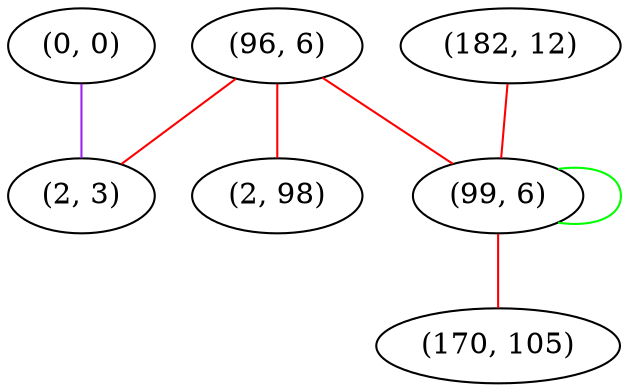 graph "" {
"(0, 0)";
"(182, 12)";
"(96, 6)";
"(2, 3)";
"(99, 6)";
"(2, 98)";
"(170, 105)";
"(0, 0)" -- "(2, 3)"  [color=purple, key=0, weight=4];
"(182, 12)" -- "(99, 6)"  [color=red, key=0, weight=1];
"(96, 6)" -- "(2, 3)"  [color=red, key=0, weight=1];
"(96, 6)" -- "(99, 6)"  [color=red, key=0, weight=1];
"(96, 6)" -- "(2, 98)"  [color=red, key=0, weight=1];
"(99, 6)" -- "(99, 6)"  [color=green, key=0, weight=2];
"(99, 6)" -- "(170, 105)"  [color=red, key=0, weight=1];
}
